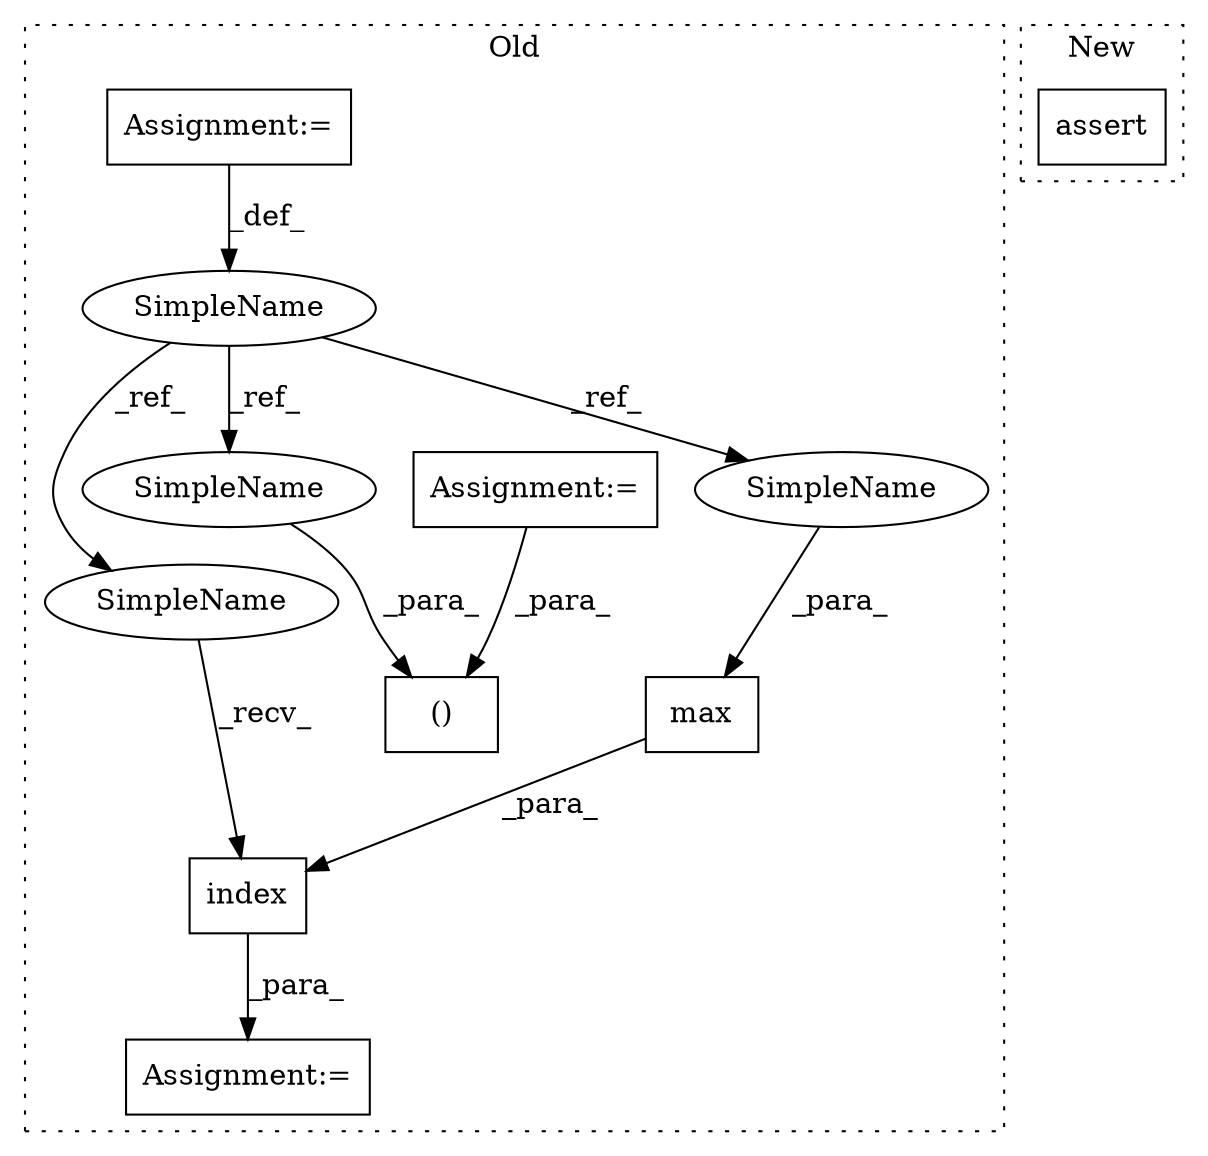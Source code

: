 digraph G {
subgraph cluster0 {
1 [label="index" a="32" s="7829,7846" l="6,1" shape="box"];
3 [label="Assignment:=" a="7" s="7821" l="1" shape="box"];
4 [label="SimpleName" a="42" s="6907" l="6" shape="ellipse"];
5 [label="max" a="32" s="7835,7845" l="4,1" shape="box"];
6 [label="Assignment:=" a="7" s="6907" l="6" shape="box"];
7 [label="()" a="106" s="7688" l="30" shape="box"];
8 [label="Assignment:=" a="7" s="6931" l="11" shape="box"];
9 [label="SimpleName" a="42" s="7822" l="6" shape="ellipse"];
10 [label="SimpleName" a="42" s="7839" l="6" shape="ellipse"];
11 [label="SimpleName" a="42" s="7688" l="6" shape="ellipse"];
label = "Old";
style="dotted";
}
subgraph cluster1 {
2 [label="assert" a="6" s="7822" l="7" shape="box"];
label = "New";
style="dotted";
}
1 -> 3 [label="_para_"];
4 -> 10 [label="_ref_"];
4 -> 9 [label="_ref_"];
4 -> 11 [label="_ref_"];
5 -> 1 [label="_para_"];
6 -> 4 [label="_def_"];
8 -> 7 [label="_para_"];
9 -> 1 [label="_recv_"];
10 -> 5 [label="_para_"];
11 -> 7 [label="_para_"];
}